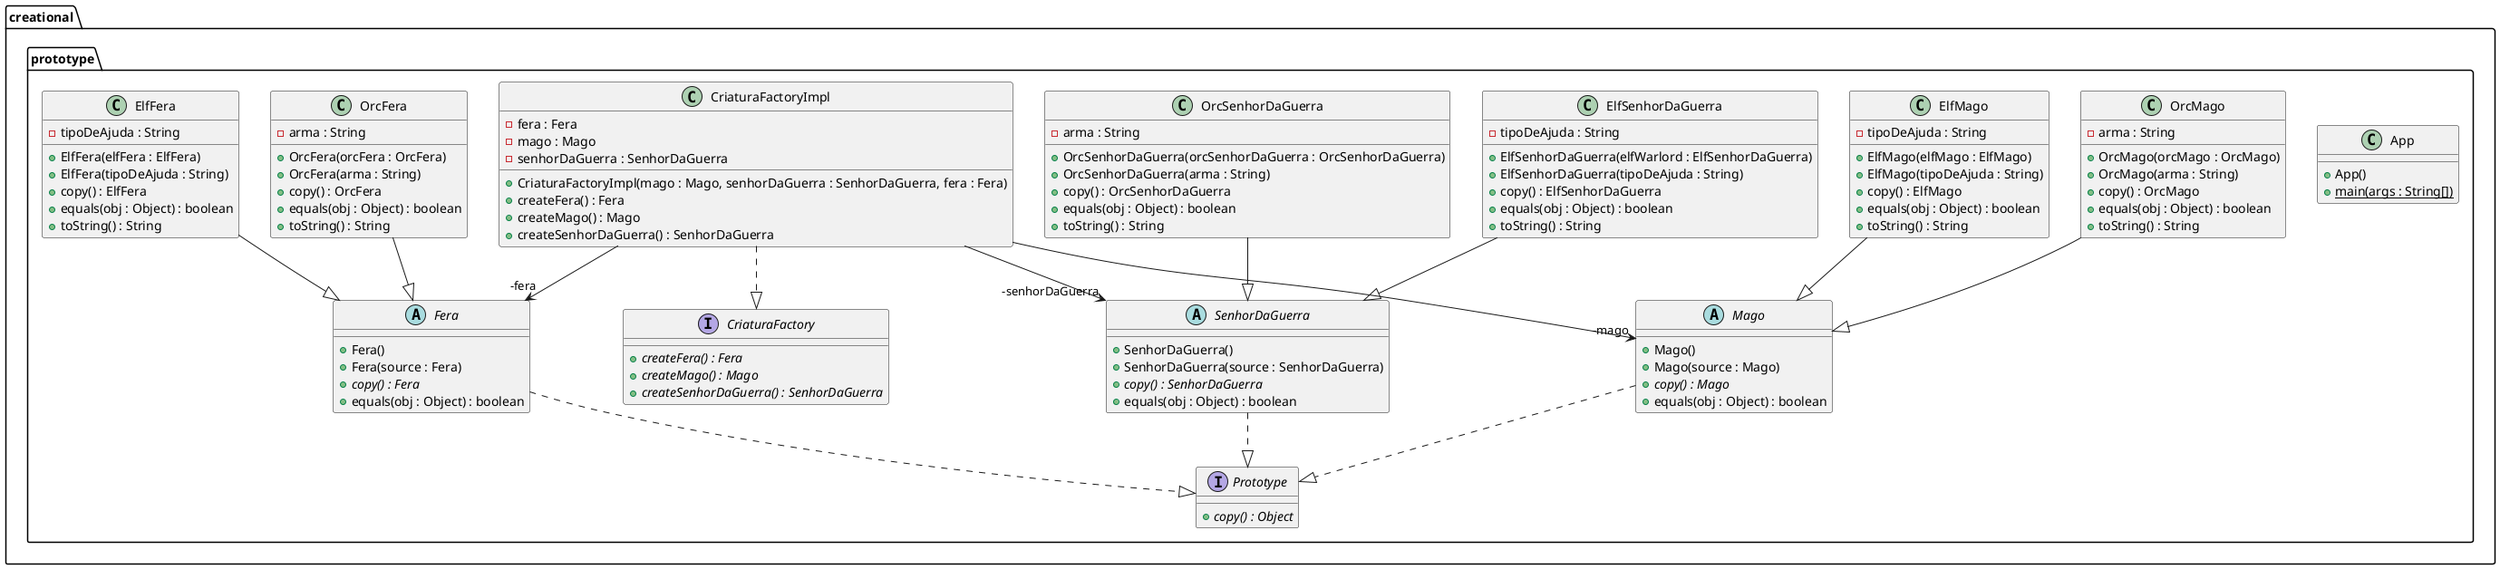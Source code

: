 @startuml
package creational.prototype {
  class App {
    + App()
    + main(args : String[]) {static}
  }
  interface Prototype {
    + copy() : Object {abstract}
  }
  abstract class Fera {
    + Fera()
    + Fera(source : Fera)
    + copy() : Fera {abstract}
    + equals(obj : Object) : boolean
  }
  abstract class Mago {
    + Mago()
    + Mago(source : Mago)
    + copy() : Mago {abstract}
    + equals(obj : Object) : boolean
  }
  abstract class SenhorDaGuerra {
    + SenhorDaGuerra()
    + SenhorDaGuerra(source : SenhorDaGuerra)
    + copy() : SenhorDaGuerra {abstract}
    + equals(obj : Object) : boolean
  }
  class ElfFera {
    - tipoDeAjuda : String
    + ElfFera(elfFera : ElfFera)
    + ElfFera(tipoDeAjuda : String)
    + copy() : ElfFera
    + equals(obj : Object) : boolean
    + toString() : String
  }
  class ElfMago {
    - tipoDeAjuda : String
    + ElfMago(elfMago : ElfMago)
    + ElfMago(tipoDeAjuda : String)
    + copy() : ElfMago
    + equals(obj : Object) : boolean
    + toString() : String
  }
  class ElfSenhorDaGuerra {
    - tipoDeAjuda : String
    + ElfSenhorDaGuerra(elfWarlord : ElfSenhorDaGuerra)
    + ElfSenhorDaGuerra(tipoDeAjuda : String)
    + copy() : ElfSenhorDaGuerra
    + equals(obj : Object) : boolean
    + toString() : String
  }
  class OrcFera {
    - arma : String
    + OrcFera(orcFera : OrcFera)
    + OrcFera(arma : String)
    + copy() : OrcFera
    + equals(obj : Object) : boolean
    + toString() : String
  }
  class OrcMago {
    - arma : String
    + OrcMago(orcMago : OrcMago)
    + OrcMago(arma : String)
    + copy() : OrcMago
    + equals(obj : Object) : boolean
    + toString() : String
  }
  class OrcSenhorDaGuerra {
    - arma : String
    + OrcSenhorDaGuerra(orcSenhorDaGuerra : OrcSenhorDaGuerra)
    + OrcSenhorDaGuerra(arma : String)
    + copy() : OrcSenhorDaGuerra
    + equals(obj : Object) : boolean
    + toString() : String
  }
  interface CriaturaFactory {
    + createFera() : Fera {abstract}
    + createMago() : Mago {abstract}
    + createSenhorDaGuerra() : SenhorDaGuerra {abstract}
  }
  class CriaturaFactoryImpl {
    - fera : Fera
    - mago : Mago
    - senhorDaGuerra : SenhorDaGuerra
    + CriaturaFactoryImpl(mago : Mago, senhorDaGuerra : SenhorDaGuerra, fera : Fera)
    + createFera() : Fera
    + createMago() : Mago
    + createSenhorDaGuerra() : SenhorDaGuerra
  }
}
CriaturaFactoryImpl -->  "-fera" Fera
CriaturaFactoryImpl -->  "-senhorDaGuerra" SenhorDaGuerra
CriaturaFactoryImpl -->  "-mago" Mago
Fera ..|> Prototype 
Mago ..|> Prototype 
SenhorDaGuerra ..|> Prototype 
ElfFera--|> Fera 
ElfMago --|> Mago
ElfSenhorDaGuerra --|> SenhorDaGuerra 
CriaturaFactoryImpl ..|> CriaturaFactory 
OrcFera --|> Fera 
OrcMago --|> Mago 
OrcSenhorDaGuerra --|> SenhorDaGuerra 
@enduml